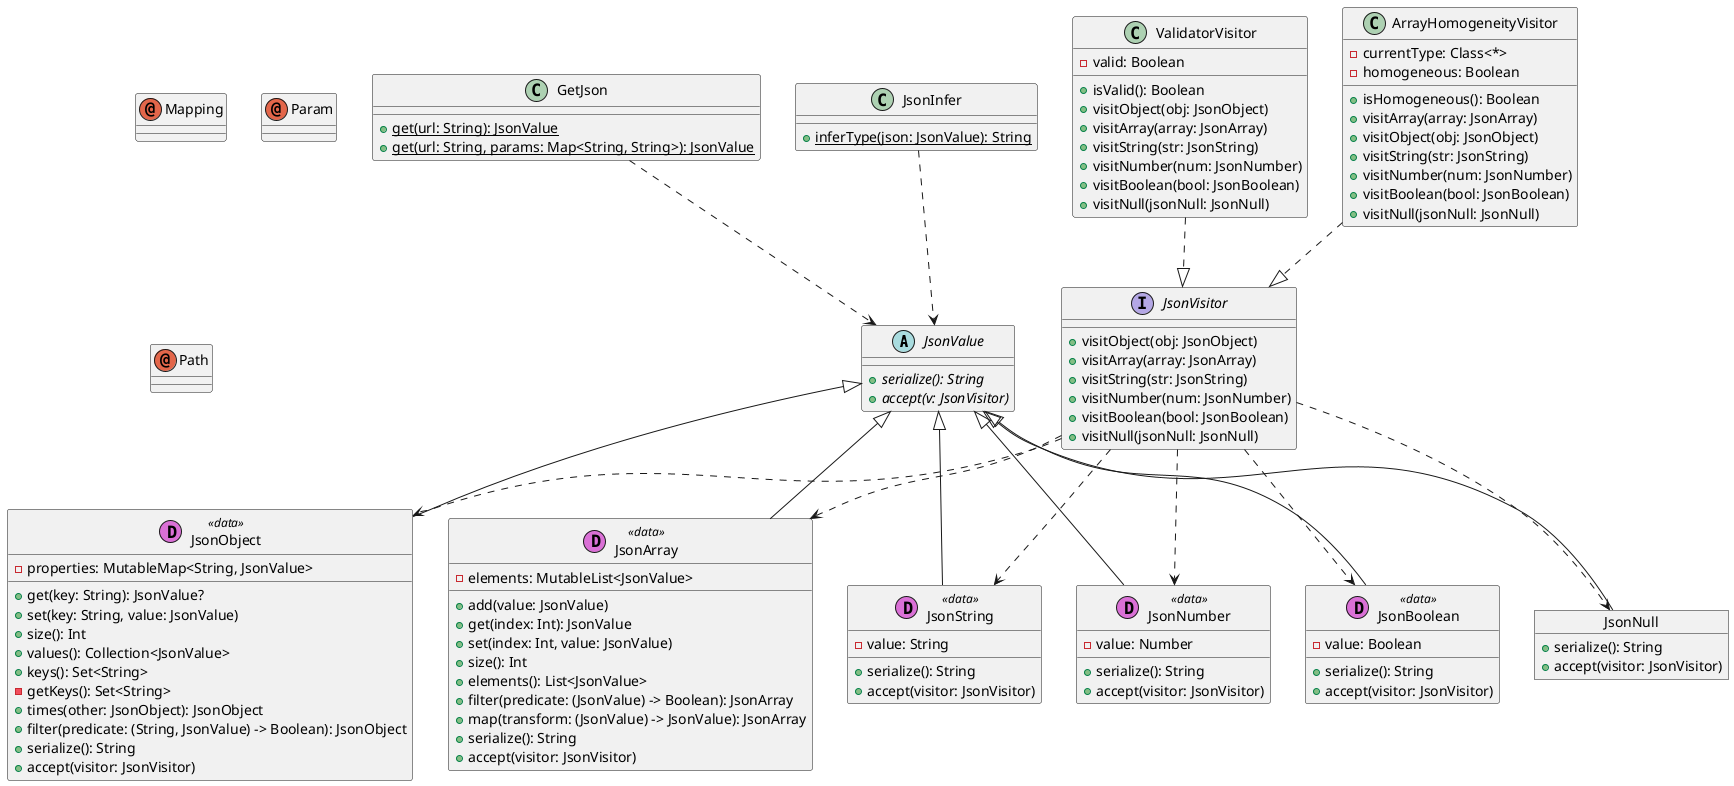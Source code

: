 @startuml JsonModelDiagram

' Definição da hierarquia JSON
abstract class JsonValue {
  + {abstract} serialize(): String
  + {abstract} accept(v: JsonVisitor)
}

class JsonObject << (D,orchid) data >> {
  - properties: MutableMap<String, JsonValue>
  + get(key: String): JsonValue?
  + set(key: String, value: JsonValue)
  + size(): Int
  + values(): Collection<JsonValue>
  + keys(): Set<String>
  - getKeys(): Set<String>
  + times(other: JsonObject): JsonObject
  + filter(predicate: (String, JsonValue) -> Boolean): JsonObject
  + serialize(): String
  + accept(visitor: JsonVisitor)
}

class JsonArray << (D,orchid) data >> {
  - elements: MutableList<JsonValue>
  + add(value: JsonValue)
  + get(index: Int): JsonValue
  + set(index: Int, value: JsonValue)
  + size(): Int
  + elements(): List<JsonValue>
  + filter(predicate: (JsonValue) -> Boolean): JsonArray
  + map(transform: (JsonValue) -> JsonValue): JsonArray
  + serialize(): String
  + accept(visitor: JsonVisitor)
}

class JsonString << (D,orchid) data >> {
  - value: String
  + serialize(): String
  + accept(visitor: JsonVisitor)
}

class JsonNumber << (D,orchid) data >> {
  - value: Number
  + serialize(): String
  + accept(visitor: JsonVisitor)
}

class JsonBoolean << (D,orchid) data >> {
  - value: Boolean
  + serialize(): String
  + accept(visitor: JsonVisitor)
}

object JsonNull {
  + serialize(): String
  + accept(visitor: JsonVisitor)
}

' Visitor interface
interface JsonVisitor {
  + visitObject(obj: JsonObject)
  + visitArray(array: JsonArray)
  + visitString(str: JsonString)
  + visitNumber(num: JsonNumber)
  + visitBoolean(bool: JsonBoolean)
  + visitNull(jsonNull: JsonNull)
}

' Visitors concretos
class ValidatorVisitor {
  - valid: Boolean
  + isValid(): Boolean
  + visitObject(obj: JsonObject)
  + visitArray(array: JsonArray)
  + visitString(str: JsonString)
  + visitNumber(num: JsonNumber)
  + visitBoolean(bool: JsonBoolean)
  + visitNull(jsonNull: JsonNull)
}

class ArrayHomogeneityVisitor {
  - currentType: Class<*>
  - homogeneous: Boolean
  + isHomogeneous(): Boolean
  + visitArray(array: JsonArray)
  + visitObject(obj: JsonObject)
  + visitString(str: JsonString)
  + visitNumber(num: JsonNumber)
  + visitBoolean(bool: JsonBoolean)
  + visitNull(jsonNull: JsonNull)
}

' GetJson Framework
class GetJson {
  + {static} get(url: String): JsonValue
  + {static} get(url: String, params: Map<String, String>): JsonValue
}

class JsonInfer {
  + {static} inferType(json: JsonValue): String
}

' Annotations
annotation Mapping
annotation Param
annotation Path

' Relações de herança
JsonValue <|-- JsonObject
JsonValue <|-- JsonArray
JsonValue <|-- JsonString
JsonValue <|-- JsonNumber
JsonValue <|-- JsonBoolean
JsonValue <|-- JsonNull

' JsonVisitor associações (uso de dependency)
JsonVisitor ..> JsonObject
JsonVisitor ..> JsonArray
JsonVisitor ..> JsonString
JsonVisitor ..> JsonNumber
JsonVisitor ..> JsonBoolean
JsonVisitor ..> JsonNull

' Visitors implementam JsonVisitor
ValidatorVisitor ..|> JsonVisitor
ArrayHomogeneityVisitor ..|> JsonVisitor

' GetJson Framework dependencies
GetJson ..> JsonValue
JsonInfer ..> JsonValue

@enduml
